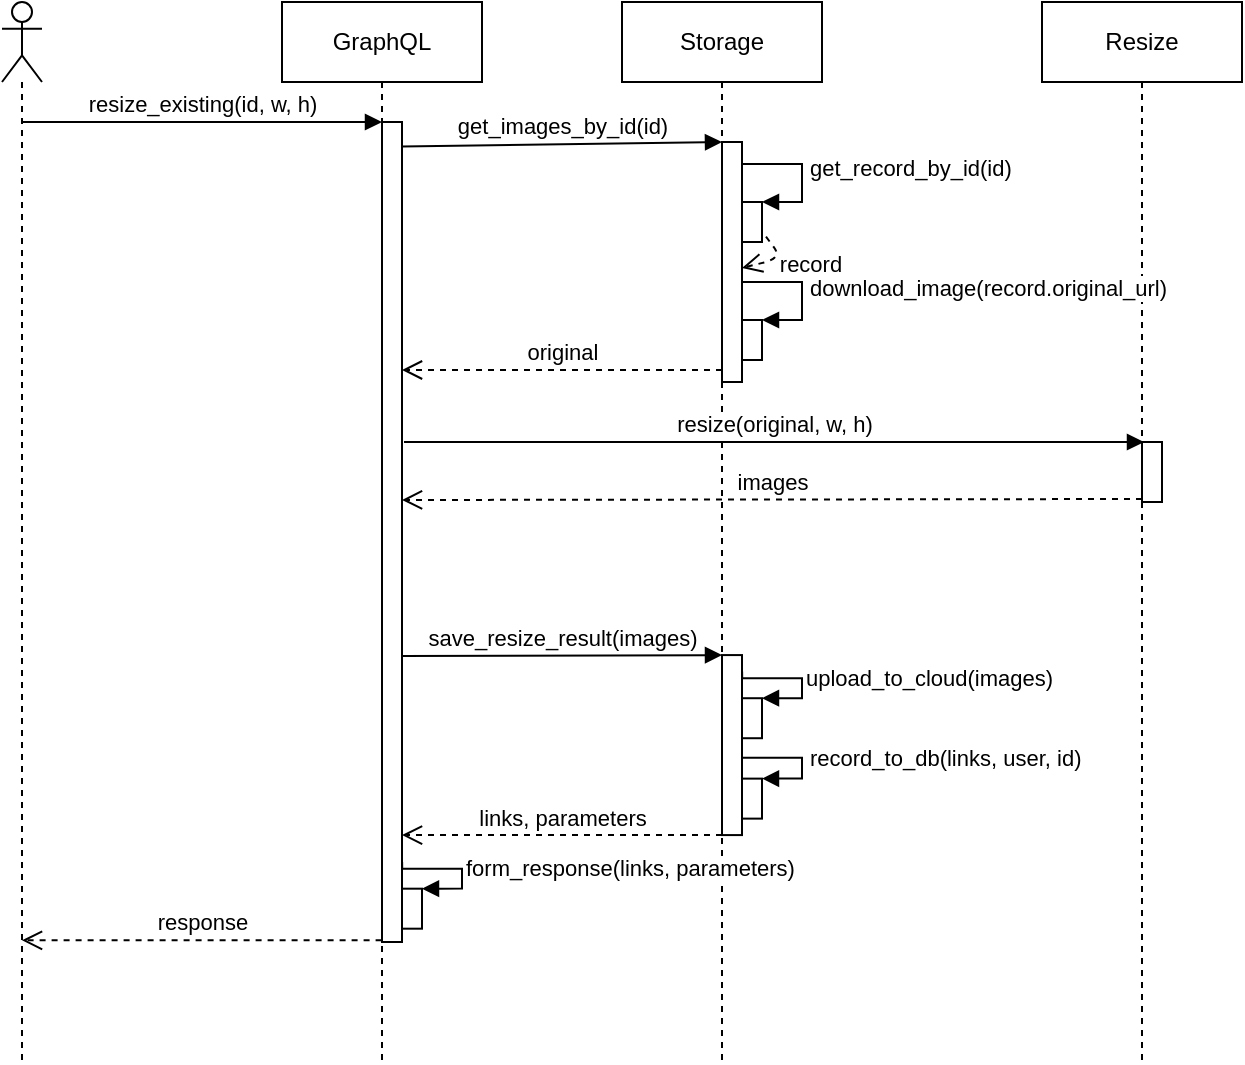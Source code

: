 <mxfile version="13.1.3">
    <diagram id="vDogRXSqvqx4uDvP2L1N" name="Page-1">
        <mxGraphModel dx="995" dy="512" grid="1" gridSize="10" guides="1" tooltips="1" connect="1" arrows="1" fold="1" page="1" pageScale="1" pageWidth="850" pageHeight="1100" math="0" shadow="0">
            <root>
                <mxCell id="0"/>
                <mxCell id="1" parent="0"/>
                <mxCell id="tdGF52J7PrFLltAEd1az-1" value="" style="shape=umlLifeline;participant=umlActor;perimeter=lifelinePerimeter;whiteSpace=wrap;html=1;container=1;collapsible=0;recursiveResize=0;verticalAlign=top;spacingTop=36;labelBackgroundColor=#ffffff;outlineConnect=0;" parent="1" vertex="1">
                    <mxGeometry x="130" y="150" width="20" height="530" as="geometry"/>
                </mxCell>
                <mxCell id="tdGF52J7PrFLltAEd1az-2" value="GraphQL" style="shape=umlLifeline;perimeter=lifelinePerimeter;whiteSpace=wrap;html=1;container=1;collapsible=0;recursiveResize=0;outlineConnect=0;" parent="1" vertex="1">
                    <mxGeometry x="270" y="150" width="100" height="530" as="geometry"/>
                </mxCell>
                <mxCell id="tdGF52J7PrFLltAEd1az-3" value="Storage" style="shape=umlLifeline;perimeter=lifelinePerimeter;whiteSpace=wrap;html=1;container=1;collapsible=0;recursiveResize=0;outlineConnect=0;" parent="1" vertex="1">
                    <mxGeometry x="440" y="150" width="100" height="530" as="geometry"/>
                </mxCell>
                <mxCell id="tdGF52J7PrFLltAEd1az-8" value="" style="html=1;points=[];perimeter=orthogonalPerimeter;" parent="tdGF52J7PrFLltAEd1az-3" vertex="1">
                    <mxGeometry x="50" y="70" width="10" height="120" as="geometry"/>
                </mxCell>
                <mxCell id="tdGF52J7PrFLltAEd1az-4" value="Resize" style="shape=umlLifeline;perimeter=lifelinePerimeter;whiteSpace=wrap;html=1;container=1;collapsible=0;recursiveResize=0;outlineConnect=0;" parent="1" vertex="1">
                    <mxGeometry x="650" y="150" width="100" height="530" as="geometry"/>
                </mxCell>
                <mxCell id="tdGF52J7PrFLltAEd1az-5" value="" style="html=1;points=[];perimeter=orthogonalPerimeter;" parent="1" vertex="1">
                    <mxGeometry x="320" y="210" width="10" height="410" as="geometry"/>
                </mxCell>
                <mxCell id="tdGF52J7PrFLltAEd1az-6" value="resize_existing(id, w, h)" style="html=1;verticalAlign=bottom;endArrow=block;entryX=0;entryY=0;" parent="1" source="tdGF52J7PrFLltAEd1az-1" target="tdGF52J7PrFLltAEd1az-5" edge="1">
                    <mxGeometry relative="1" as="geometry">
                        <mxPoint x="250" y="210" as="sourcePoint"/>
                    </mxGeometry>
                </mxCell>
                <mxCell id="tdGF52J7PrFLltAEd1az-7" value="response" style="html=1;verticalAlign=bottom;endArrow=open;dashed=1;endSize=8;exitX=-0.02;exitY=0.998;exitDx=0;exitDy=0;exitPerimeter=0;" parent="1" source="tdGF52J7PrFLltAEd1az-5" target="tdGF52J7PrFLltAEd1az-1" edge="1">
                    <mxGeometry relative="1" as="geometry">
                        <mxPoint x="250" y="286" as="targetPoint"/>
                    </mxGeometry>
                </mxCell>
                <mxCell id="tdGF52J7PrFLltAEd1az-9" value="get_images_by_id(id)" style="html=1;verticalAlign=bottom;endArrow=block;entryX=0;entryY=0;exitX=0.985;exitY=0.03;exitDx=0;exitDy=0;exitPerimeter=0;" parent="1" source="tdGF52J7PrFLltAEd1az-5" target="tdGF52J7PrFLltAEd1az-8" edge="1">
                    <mxGeometry relative="1" as="geometry">
                        <mxPoint x="330" y="226" as="sourcePoint"/>
                    </mxGeometry>
                </mxCell>
                <mxCell id="tdGF52J7PrFLltAEd1az-11" value="" style="html=1;points=[];perimeter=orthogonalPerimeter;" parent="1" vertex="1">
                    <mxGeometry x="500" y="250" width="10" height="20" as="geometry"/>
                </mxCell>
                <mxCell id="tdGF52J7PrFLltAEd1az-12" value="get_record_by_id(id)" style="edgeStyle=orthogonalEdgeStyle;html=1;align=left;spacingLeft=2;endArrow=block;rounded=0;entryX=1;entryY=0;exitX=1;exitY=0.133;exitDx=0;exitDy=0;exitPerimeter=0;" parent="1" source="tdGF52J7PrFLltAEd1az-8" target="tdGF52J7PrFLltAEd1az-11" edge="1">
                    <mxGeometry relative="1" as="geometry">
                        <mxPoint x="505" y="230" as="sourcePoint"/>
                        <Array as="points">
                            <mxPoint x="530" y="231"/>
                            <mxPoint x="530" y="250"/>
                        </Array>
                    </mxGeometry>
                </mxCell>
                <mxCell id="tdGF52J7PrFLltAEd1az-15" value="record" style="html=1;verticalAlign=bottom;endArrow=open;dashed=1;endSize=8;exitX=1.2;exitY=0.867;exitDx=0;exitDy=0;exitPerimeter=0;entryX=1;entryY=0.525;entryDx=0;entryDy=0;entryPerimeter=0;" parent="1" source="tdGF52J7PrFLltAEd1az-11" target="tdGF52J7PrFLltAEd1az-8" edge="1">
                    <mxGeometry x="-0.2" y="16" relative="1" as="geometry">
                        <mxPoint x="580" y="299.83" as="sourcePoint"/>
                        <mxPoint x="500" y="299.83" as="targetPoint"/>
                        <Array as="points">
                            <mxPoint x="520" y="278"/>
                        </Array>
                        <mxPoint x="10" y="-4" as="offset"/>
                    </mxGeometry>
                </mxCell>
                <mxCell id="tdGF52J7PrFLltAEd1az-17" value="" style="html=1;points=[];perimeter=orthogonalPerimeter;" parent="1" vertex="1">
                    <mxGeometry x="500" y="309" width="10" height="20" as="geometry"/>
                </mxCell>
                <mxCell id="tdGF52J7PrFLltAEd1az-18" value="download_image(record.original_url)" style="edgeStyle=orthogonalEdgeStyle;html=1;align=left;spacingLeft=2;endArrow=block;rounded=0;entryX=1;entryY=0;exitX=1;exitY=0.133;exitDx=0;exitDy=0;exitPerimeter=0;" parent="1" target="tdGF52J7PrFLltAEd1az-17" edge="1">
                    <mxGeometry relative="1" as="geometry">
                        <mxPoint x="500" y="293.63" as="sourcePoint"/>
                        <Array as="points">
                            <mxPoint x="530" y="290"/>
                            <mxPoint x="530" y="309"/>
                        </Array>
                    </mxGeometry>
                </mxCell>
                <mxCell id="tdGF52J7PrFLltAEd1az-10" value="original" style="html=1;verticalAlign=bottom;endArrow=open;dashed=1;endSize=8;exitX=0;exitY=0.95;" parent="1" source="tdGF52J7PrFLltAEd1az-8" edge="1">
                    <mxGeometry relative="1" as="geometry">
                        <mxPoint x="330" y="334" as="targetPoint"/>
                    </mxGeometry>
                </mxCell>
                <mxCell id="tdGF52J7PrFLltAEd1az-19" value="" style="html=1;points=[];perimeter=orthogonalPerimeter;" parent="1" vertex="1">
                    <mxGeometry x="700" y="370" width="10" height="30" as="geometry"/>
                </mxCell>
                <mxCell id="tdGF52J7PrFLltAEd1az-20" value="resize(original, w, h)" style="html=1;verticalAlign=bottom;endArrow=block;entryX=0;entryY=0;exitX=1;exitY=0.762;exitDx=0;exitDy=0;exitPerimeter=0;" parent="1" edge="1">
                    <mxGeometry relative="1" as="geometry">
                        <mxPoint x="331" y="370.02" as="sourcePoint"/>
                        <mxPoint x="701" y="370" as="targetPoint"/>
                    </mxGeometry>
                </mxCell>
                <mxCell id="tdGF52J7PrFLltAEd1az-21" value="images" style="html=1;verticalAlign=bottom;endArrow=open;dashed=1;endSize=8;exitX=0;exitY=0.95;" parent="1" source="tdGF52J7PrFLltAEd1az-19" edge="1">
                    <mxGeometry relative="1" as="geometry">
                        <mxPoint x="330" y="399" as="targetPoint"/>
                    </mxGeometry>
                </mxCell>
                <mxCell id="tdGF52J7PrFLltAEd1az-22" value="" style="html=1;points=[];perimeter=orthogonalPerimeter;" parent="1" vertex="1">
                    <mxGeometry x="500" y="498.11" width="10" height="20" as="geometry"/>
                </mxCell>
                <mxCell id="tdGF52J7PrFLltAEd1az-23" value="upload_to_cloud(images)" style="edgeStyle=orthogonalEdgeStyle;html=1;align=left;spacingLeft=2;endArrow=block;rounded=0;entryX=1;entryY=0;exitX=1.006;exitY=0.074;exitDx=0;exitDy=0;exitPerimeter=0;" parent="1" target="tdGF52J7PrFLltAEd1az-22" edge="1">
                    <mxGeometry relative="1" as="geometry">
                        <mxPoint x="500.06" y="484.77" as="sourcePoint"/>
                        <Array as="points">
                            <mxPoint x="530" y="488.11"/>
                            <mxPoint x="530" y="498.11"/>
                        </Array>
                    </mxGeometry>
                </mxCell>
                <mxCell id="tdGF52J7PrFLltAEd1az-24" value="" style="html=1;points=[];perimeter=orthogonalPerimeter;" parent="1" vertex="1">
                    <mxGeometry x="500" y="538.31" width="10" height="20" as="geometry"/>
                </mxCell>
                <mxCell id="tdGF52J7PrFLltAEd1az-25" value="record_to_db(links, user, id)" style="edgeStyle=orthogonalEdgeStyle;html=1;align=left;spacingLeft=2;endArrow=block;rounded=0;entryX=1;entryY=0;exitX=1.006;exitY=0.074;exitDx=0;exitDy=0;exitPerimeter=0;" parent="1" target="tdGF52J7PrFLltAEd1az-24" edge="1">
                    <mxGeometry relative="1" as="geometry">
                        <mxPoint x="500.06" y="527.93" as="sourcePoint"/>
                        <Array as="points">
                            <mxPoint x="530" y="528.31"/>
                            <mxPoint x="530" y="538.31"/>
                        </Array>
                    </mxGeometry>
                </mxCell>
                <mxCell id="tdGF52J7PrFLltAEd1az-26" value="" style="html=1;points=[];perimeter=orthogonalPerimeter;" parent="1" vertex="1">
                    <mxGeometry x="490" y="476.54" width="10" height="90" as="geometry"/>
                </mxCell>
                <mxCell id="tdGF52J7PrFLltAEd1az-27" value="save_resize_result(images)" style="html=1;verticalAlign=bottom;endArrow=block;entryX=0;entryY=0;" parent="1" edge="1">
                    <mxGeometry relative="1" as="geometry">
                        <mxPoint x="330" y="477" as="sourcePoint"/>
                        <mxPoint x="490" y="476.54" as="targetPoint"/>
                    </mxGeometry>
                </mxCell>
                <mxCell id="tdGF52J7PrFLltAEd1az-28" value="links, parameters" style="html=1;verticalAlign=bottom;endArrow=open;dashed=1;endSize=8;exitX=0;exitY=0.95;" parent="1" edge="1">
                    <mxGeometry relative="1" as="geometry">
                        <mxPoint x="330" y="566.54" as="targetPoint"/>
                        <mxPoint x="490" y="566.54" as="sourcePoint"/>
                    </mxGeometry>
                </mxCell>
                <mxCell id="tdGF52J7PrFLltAEd1az-30" value="" style="html=1;points=[];perimeter=orthogonalPerimeter;" parent="1" vertex="1">
                    <mxGeometry x="330" y="593.34" width="10" height="20" as="geometry"/>
                </mxCell>
                <mxCell id="tdGF52J7PrFLltAEd1az-31" value="form_response(links, parameters)" style="edgeStyle=orthogonalEdgeStyle;html=1;align=left;spacingLeft=2;endArrow=block;rounded=0;entryX=1;entryY=0;exitX=1.006;exitY=0.074;exitDx=0;exitDy=0;exitPerimeter=0;" parent="1" target="tdGF52J7PrFLltAEd1az-30" edge="1">
                    <mxGeometry relative="1" as="geometry">
                        <mxPoint x="330.06" y="580" as="sourcePoint"/>
                        <Array as="points">
                            <mxPoint x="360" y="583.34"/>
                            <mxPoint x="360" y="593.34"/>
                        </Array>
                    </mxGeometry>
                </mxCell>
            </root>
        </mxGraphModel>
    </diagram>
</mxfile>